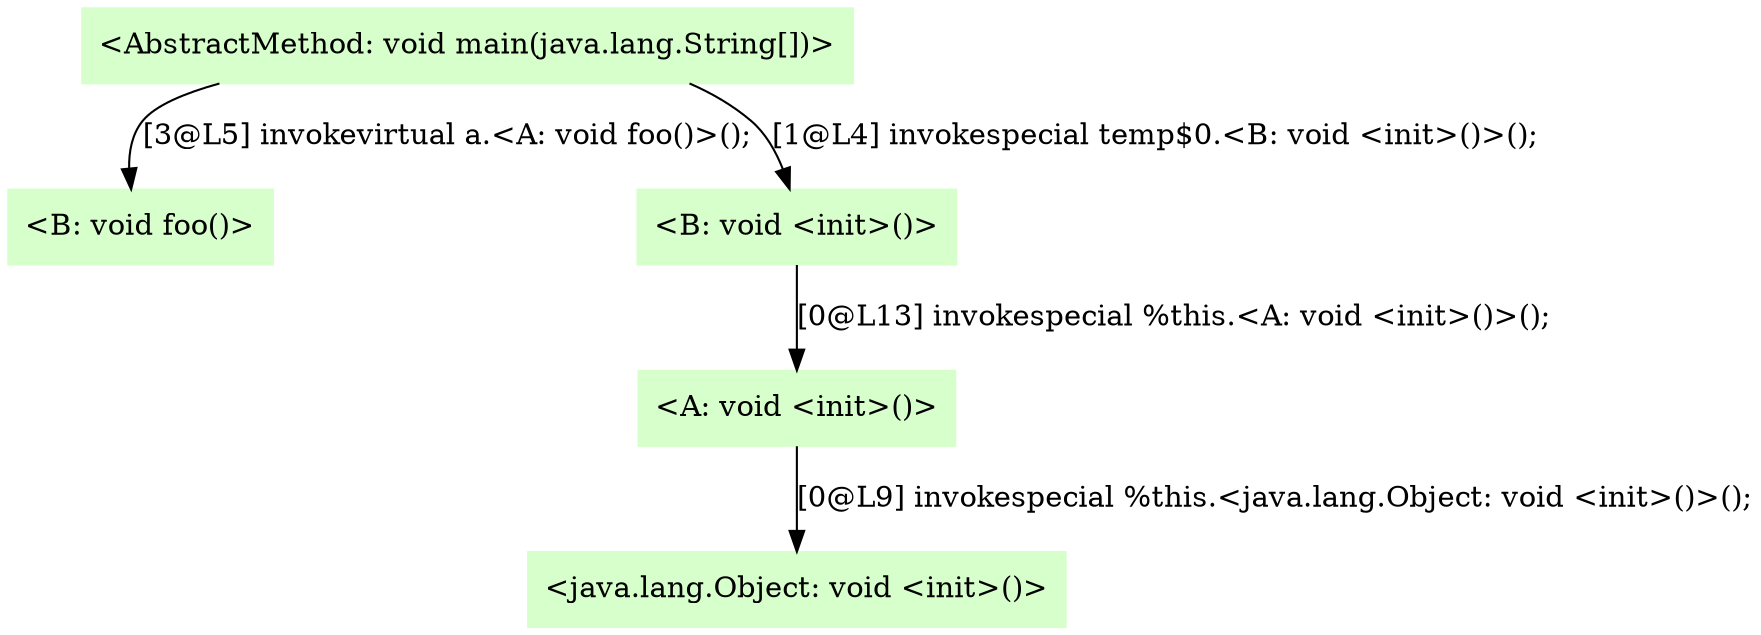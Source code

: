 digraph G {
  node [color=".3 .2 1.0",style=filled,shape=box,];
  "0" [label="<B: void foo()>",];
  "1" [label="<AbstractMethod: void main(java.lang.String[])>",];
  "2" [label="<java.lang.Object: void <init>()>",];
  "3" [label="<B: void <init>()>",];
  "4" [label="<A: void <init>()>",];
  "1" -> "0" [label="[3@L5] invokevirtual a.<A: void foo()>();",];
  "1" -> "3" [label="[1@L4] invokespecial temp$0.<B: void <init>()>();",];
  "3" -> "4" [label="[0@L13] invokespecial %this.<A: void <init>()>();",];
  "4" -> "2" [label="[0@L9] invokespecial %this.<java.lang.Object: void <init>()>();",];
}
